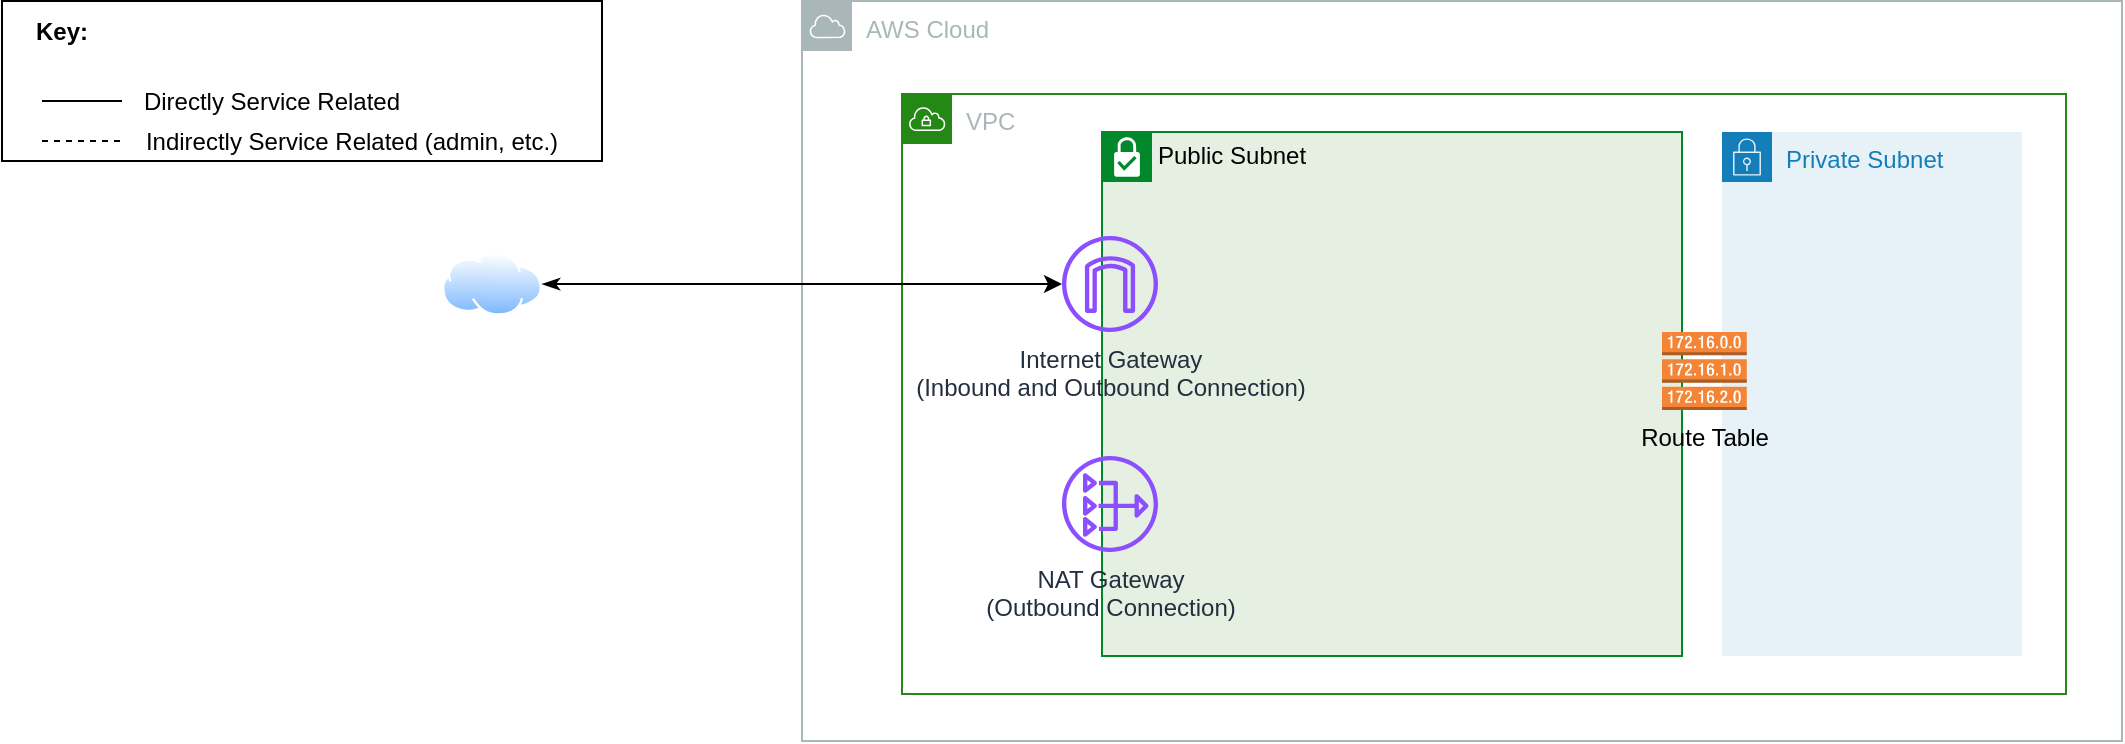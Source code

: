 <mxfile version="21.8.2" type="device">
  <diagram name="Page-1" id="p8LFrJsHWkMbr6b-y_z0">
    <mxGraphModel dx="2284" dy="803" grid="1" gridSize="10" guides="1" tooltips="1" connect="1" arrows="1" fold="1" page="1" pageScale="1" pageWidth="850" pageHeight="1100" math="0" shadow="0">
      <root>
        <mxCell id="0" />
        <mxCell id="1" parent="0" />
        <mxCell id="eKqpB_xP7KtsMuz9ae_z-18" value="" style="rounded=0;whiteSpace=wrap;html=1;" vertex="1" parent="1">
          <mxGeometry x="-360" y="12.5" width="300" height="80" as="geometry" />
        </mxCell>
        <mxCell id="eKqpB_xP7KtsMuz9ae_z-4" value="Public Subnet" style="shape=mxgraph.ibm.box;prType=subnet;fontStyle=0;verticalAlign=top;align=left;spacingLeft=32;spacingTop=4;fillColor=#E6F0E2;rounded=0;whiteSpace=wrap;html=1;strokeColor=#00882B;strokeWidth=1;dashed=0;container=1;spacing=-4;collapsible=0;expand=0;recursiveResize=0;" vertex="1" parent="1">
          <mxGeometry x="190" y="78" width="290" height="262" as="geometry" />
        </mxCell>
        <mxCell id="eKqpB_xP7KtsMuz9ae_z-1" value="Internet Gateway&lt;br&gt;(Inbound and Outbound Connection)" style="sketch=0;outlineConnect=0;fontColor=#232F3E;gradientColor=none;fillColor=#8C4FFF;strokeColor=none;dashed=0;verticalLabelPosition=bottom;verticalAlign=top;align=center;html=1;fontSize=12;fontStyle=0;aspect=fixed;pointerEvents=1;shape=mxgraph.aws4.internet_gateway;" vertex="1" parent="1">
          <mxGeometry x="170" y="130" width="48" height="48" as="geometry" />
        </mxCell>
        <mxCell id="eKqpB_xP7KtsMuz9ae_z-2" value="NAT Gateway&lt;br&gt;(Outbound Connection)" style="sketch=0;outlineConnect=0;fontColor=#232F3E;gradientColor=none;fillColor=#8C4FFF;strokeColor=none;dashed=0;verticalLabelPosition=bottom;verticalAlign=top;align=center;html=1;fontSize=12;fontStyle=0;aspect=fixed;pointerEvents=1;shape=mxgraph.aws4.nat_gateway;" vertex="1" parent="1">
          <mxGeometry x="170" y="240" width="48" height="48" as="geometry" />
        </mxCell>
        <mxCell id="eKqpB_xP7KtsMuz9ae_z-5" value="Private Subnet" style="points=[[0,0],[0.25,0],[0.5,0],[0.75,0],[1,0],[1,0.25],[1,0.5],[1,0.75],[1,1],[0.75,1],[0.5,1],[0.25,1],[0,1],[0,0.75],[0,0.5],[0,0.25]];outlineConnect=0;gradientColor=none;html=1;whiteSpace=wrap;fontSize=12;fontStyle=0;container=1;pointerEvents=0;collapsible=0;recursiveResize=0;shape=mxgraph.aws4.group;grIcon=mxgraph.aws4.group_security_group;grStroke=0;strokeColor=#147EBA;fillColor=#E6F2F8;verticalAlign=top;align=left;spacingLeft=30;fontColor=#147EBA;dashed=0;" vertex="1" parent="1">
          <mxGeometry x="500" y="78" width="150" height="262" as="geometry" />
        </mxCell>
        <mxCell id="eKqpB_xP7KtsMuz9ae_z-3" value="Route Table" style="outlineConnect=0;dashed=0;verticalLabelPosition=bottom;verticalAlign=top;align=center;html=1;shape=mxgraph.aws3.route_table;fillColor=#F58536;gradientColor=none;" vertex="1" parent="1">
          <mxGeometry x="470" y="178" width="42.39" height="39" as="geometry" />
        </mxCell>
        <mxCell id="eKqpB_xP7KtsMuz9ae_z-6" value="VPC" style="points=[[0,0],[0.25,0],[0.5,0],[0.75,0],[1,0],[1,0.25],[1,0.5],[1,0.75],[1,1],[0.75,1],[0.5,1],[0.25,1],[0,1],[0,0.75],[0,0.5],[0,0.25]];outlineConnect=0;gradientColor=none;html=1;whiteSpace=wrap;fontSize=12;fontStyle=0;container=1;pointerEvents=0;collapsible=0;recursiveResize=0;shape=mxgraph.aws4.group;grIcon=mxgraph.aws4.group_vpc;strokeColor=#248814;fillColor=none;verticalAlign=top;align=left;spacingLeft=30;fontColor=#AAB7B8;dashed=0;" vertex="1" parent="1">
          <mxGeometry x="90" y="59" width="582" height="300" as="geometry" />
        </mxCell>
        <mxCell id="eKqpB_xP7KtsMuz9ae_z-9" value="AWS Cloud" style="sketch=0;outlineConnect=0;gradientColor=none;html=1;whiteSpace=wrap;fontSize=12;fontStyle=0;shape=mxgraph.aws4.group;grIcon=mxgraph.aws4.group_aws_cloud;strokeColor=#AAB7B8;fillColor=none;verticalAlign=top;align=left;spacingLeft=30;fontColor=#AAB7B8;dashed=0;" vertex="1" parent="1">
          <mxGeometry x="40" y="12.5" width="660" height="370" as="geometry" />
        </mxCell>
        <mxCell id="eKqpB_xP7KtsMuz9ae_z-12" style="edgeStyle=orthogonalEdgeStyle;rounded=0;orthogonalLoop=1;jettySize=auto;html=1;startArrow=classicThin;startFill=1;" edge="1" parent="1" source="eKqpB_xP7KtsMuz9ae_z-11" target="eKqpB_xP7KtsMuz9ae_z-1">
          <mxGeometry relative="1" as="geometry">
            <mxPoint x="-40" y="154" as="targetPoint" />
          </mxGeometry>
        </mxCell>
        <mxCell id="eKqpB_xP7KtsMuz9ae_z-11" value="" style="image;aspect=fixed;perimeter=ellipsePerimeter;html=1;align=center;shadow=0;dashed=0;spacingTop=3;image=img/lib/active_directory/internet_cloud.svg;" vertex="1" parent="1">
          <mxGeometry x="-140" y="138.25" width="50" height="31.5" as="geometry" />
        </mxCell>
        <mxCell id="eKqpB_xP7KtsMuz9ae_z-14" value="" style="endArrow=none;html=1;rounded=0;" edge="1" parent="1">
          <mxGeometry width="50" height="50" relative="1" as="geometry">
            <mxPoint x="-340" y="62.5" as="sourcePoint" />
            <mxPoint x="-300" y="62.5" as="targetPoint" />
          </mxGeometry>
        </mxCell>
        <mxCell id="eKqpB_xP7KtsMuz9ae_z-15" value="" style="endArrow=none;dashed=1;html=1;rounded=0;" edge="1" parent="1">
          <mxGeometry width="50" height="50" relative="1" as="geometry">
            <mxPoint x="-340" y="82.5" as="sourcePoint" />
            <mxPoint x="-300" y="82.5" as="targetPoint" />
          </mxGeometry>
        </mxCell>
        <mxCell id="eKqpB_xP7KtsMuz9ae_z-16" value="Directly Service Related" style="text;html=1;strokeColor=none;fillColor=none;align=center;verticalAlign=middle;whiteSpace=wrap;rounded=0;" vertex="1" parent="1">
          <mxGeometry x="-300" y="52.5" width="150" height="20" as="geometry" />
        </mxCell>
        <mxCell id="eKqpB_xP7KtsMuz9ae_z-17" value="Indirectly Service Related (admin, etc.)" style="text;html=1;strokeColor=none;fillColor=none;align=center;verticalAlign=middle;whiteSpace=wrap;rounded=0;" vertex="1" parent="1">
          <mxGeometry x="-300" y="72.5" width="230" height="20" as="geometry" />
        </mxCell>
        <mxCell id="eKqpB_xP7KtsMuz9ae_z-20" value="Key:" style="text;html=1;strokeColor=none;fillColor=none;align=center;verticalAlign=middle;whiteSpace=wrap;rounded=0;fontStyle=1" vertex="1" parent="1">
          <mxGeometry x="-360" y="12.5" width="60" height="30" as="geometry" />
        </mxCell>
      </root>
    </mxGraphModel>
  </diagram>
</mxfile>
